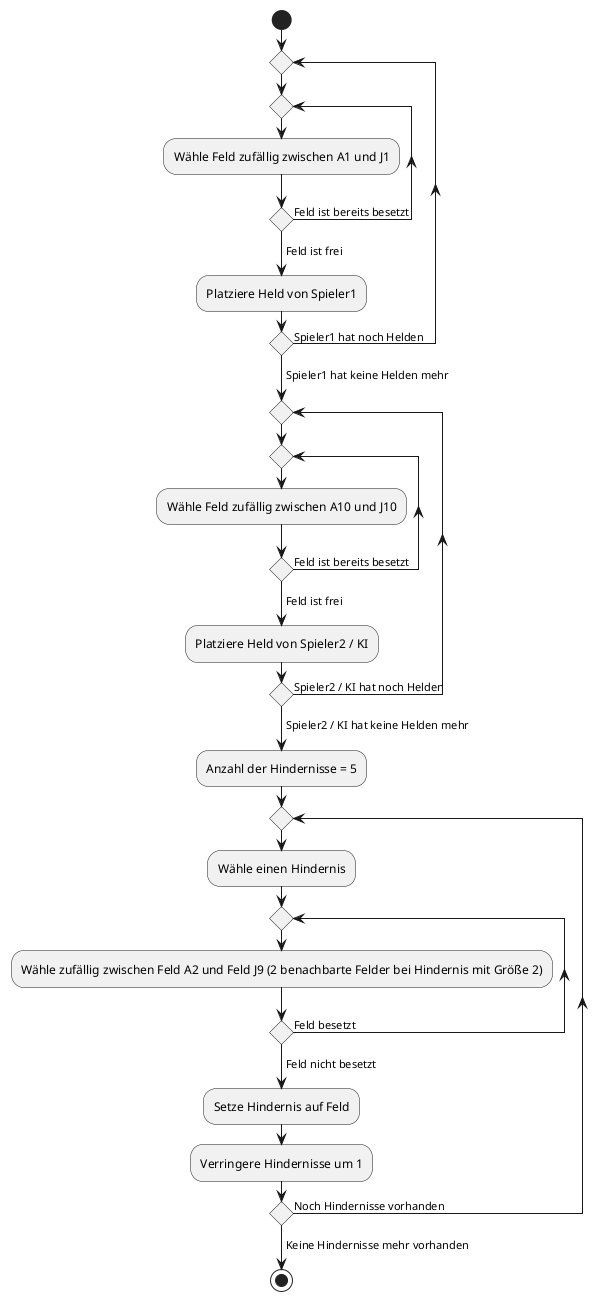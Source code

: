 @startuml

start


repeat
	repeat
	:Wähle Feld zufällig zwischen A1 und J1;
	repeat while() is (Feld ist bereits besetzt)
	-> Feld ist frei;
    :Platziere Held von Spieler1;
repeat while() is (Spieler1 hat noch Helden)
-> Spieler1 hat keine Helden mehr;
repeat
	repeat
	:Wähle Feld zufällig zwischen A10 und J10;
	repeat while() is (Feld ist bereits besetzt)
	-> Feld ist frei;
    :Platziere Held von Spieler2 / KI;
repeat while() is (Spieler2 / KI hat noch Helden)
-> Spieler2 / KI hat keine Helden mehr;



:Anzahl der Hindernisse = 5;

repeat

	:Wähle einen Hindernis;
        repeat
        :Wähle zufällig zwischen Feld A2 und Feld J9 (2 benachbarte Felder bei Hindernis mit Größe 2);
        repeat while() is (Feld besetzt)
        -> Feld nicht besetzt;

        :Setze Hindernis auf Feld;
        :Verringere Hindernisse um 1;
    
    



repeat while() is (Noch Hindernisse vorhanden)
-> Keine Hindernisse mehr vorhanden;

stop

@enduml